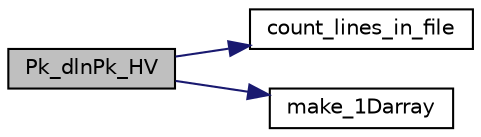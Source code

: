 digraph "Pk_dlnPk_HV"
{
 // LATEX_PDF_SIZE
  edge [fontname="Helvetica",fontsize="10",labelfontname="Helvetica",labelfontsize="10"];
  node [fontname="Helvetica",fontsize="10",shape=record];
  rankdir="LR";
  Node1 [label="Pk_dlnPk_HV",height=0.2,width=0.4,color="black", fillcolor="grey75", style="filled", fontcolor="black",tooltip="Read in the linear power spectrum, used to set the initial conditions of Hidden-Valley sims."];
  Node1 -> Node2 [color="midnightblue",fontsize="10",style="solid",fontname="Helvetica"];
  Node2 [label="count_lines_in_file",height=0.2,width=0.4,color="black", fillcolor="white", style="filled",URL="$d7/db6/utilities_8c.html#a5dcab02654b4d74caf32c73188f698db",tooltip="Count the number of lines of a file."];
  Node1 -> Node3 [color="midnightblue",fontsize="10",style="solid",fontname="Helvetica"];
  Node3 [label="make_1Darray",height=0.2,width=0.4,color="black", fillcolor="white", style="filled",URL="$d7/db6/utilities_8c.html#abbef0cde3da2c741890e66bf8f307995",tooltip="Allocate memory to a 1d array of type double and length size."];
}
